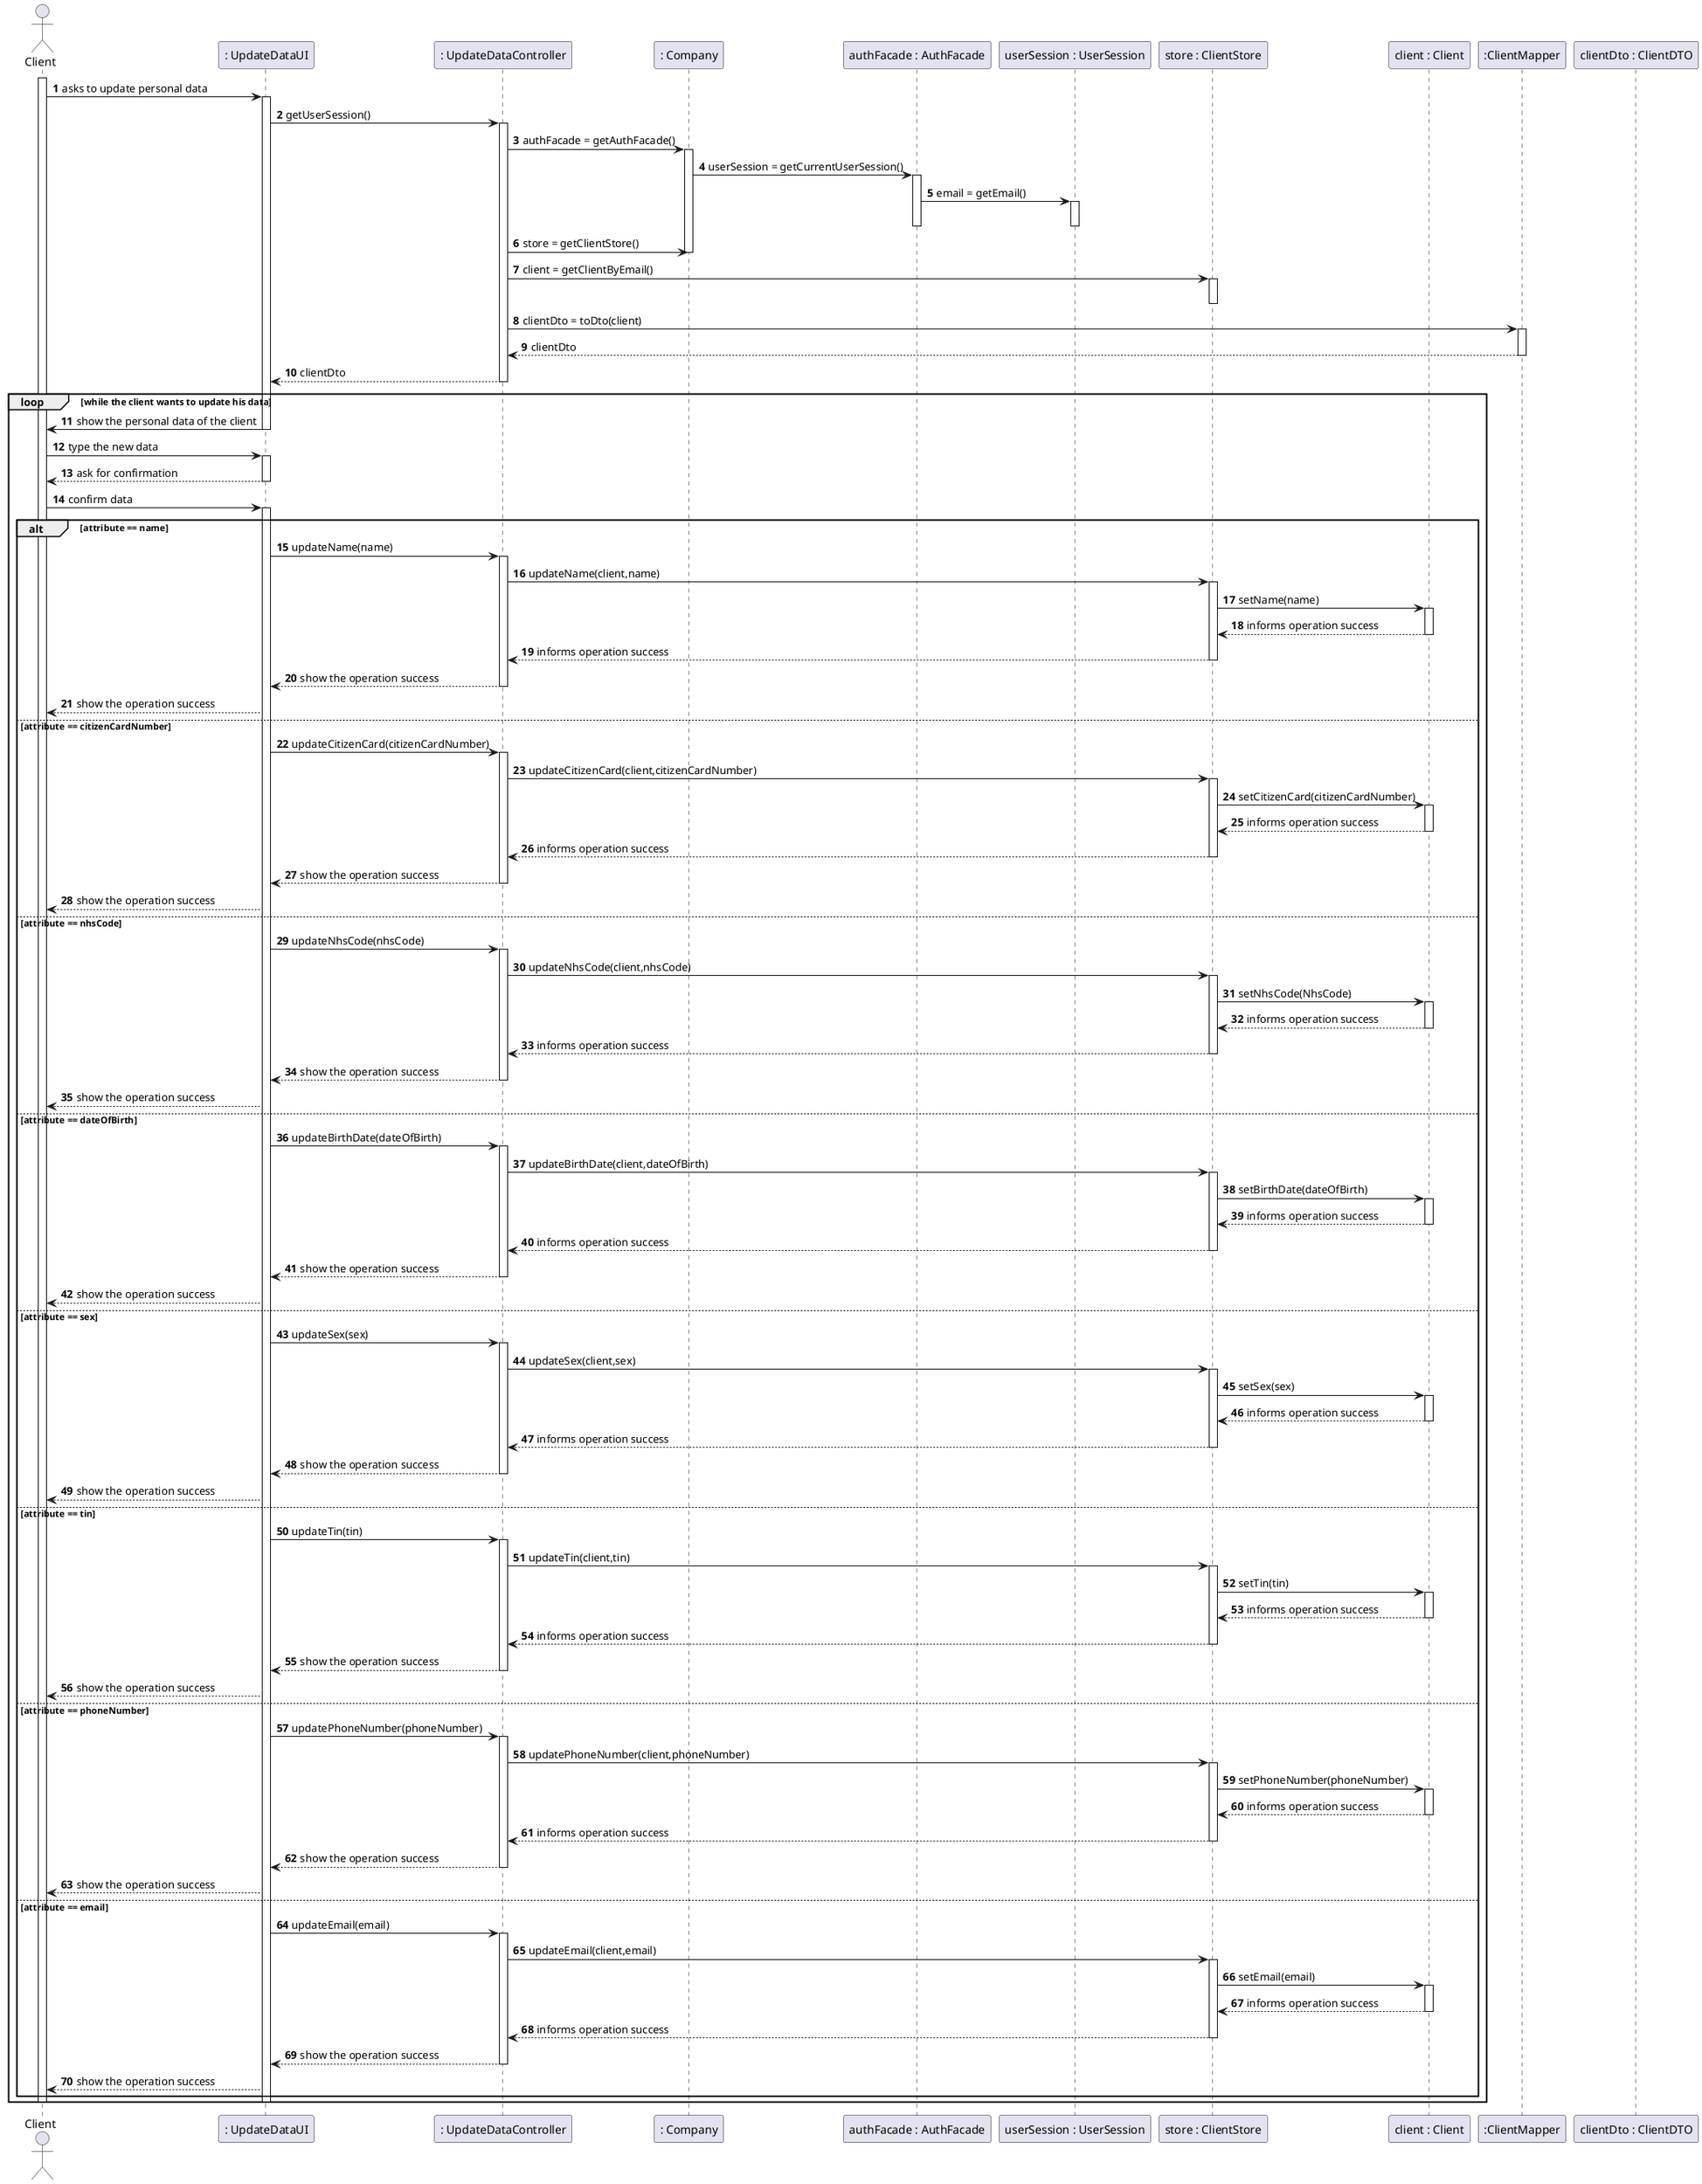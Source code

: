 @startuml
'https://plantuml.com/sequence-diagram

autonumber
actor "Client" as CL

participant ": UpdateDataUI" as UI
participant ": UpdateDataController" as CTRL
participant ": Company" as COMP
participant "authFacade : AuthFacade" as AUTH
participant "userSession : UserSession" as SESSION
participant "store : ClientStore" as STORE
participant "client : Client" as CLIENT
participant ":ClientMapper" as MAPPER
participant "clientDto : ClientDTO" as DTO
activate CL
CL -> UI : asks to update personal data
activate UI
UI -> CTRL : getUserSession()
activate CTRL
CTRL -> COMP : authFacade = getAuthFacade()
activate COMP
COMP->AUTH : userSession = getCurrentUserSession()
activate AUTH
AUTH-> SESSION : email = getEmail()
activate SESSION
deactivate SESSION
deactivate AUTH
CTRL->COMP : store = getClientStore()
deactivate COMP
CTRL->STORE : client = getClientByEmail()
activate STORE
deactivate STORE
CTRL-> MAPPER : clientDto = toDto(client)
activate MAPPER
MAPPER-->CTRL : clientDto
deactivate MAPPER
CTRL-->UI : clientDto
deactivate CTRL

loop while the client wants to update his data
UI -> CL : show the personal data of the client
deactivate UI
CL -> UI : type the new data
activate UI
UI -->CL : ask for confirmation
deactivate UI
CL->UI: confirm data
activate UI
alt attribute == name
UI-> CTRL : updateName(name)
activate CTRL
CTRL -> STORE : updateName(client,name)
activate STORE
STORE -> CLIENT : setName(name)
activate CLIENT
CLIENT --> STORE : informs operation success
deactivate CLIENT
STORE --> CTRL : informs operation success
deactivate STORE
CTRL --> UI : show the operation success
deactivate CTRL
UI-->CL : show the operation success
else attribute == citizenCardNumber
UI-> CTRL : updateCitizenCard(citizenCardNumber)
activate CTRL
CTRL -> STORE : updateCitizenCard(client,citizenCardNumber)
activate STORE
STORE -> CLIENT : setCitizenCard(citizenCardNumber)
activate CLIENT
CLIENT --> STORE : informs operation success
deactivate CLIENT
STORE --> CTRL : informs operation success
deactivate STORE
CTRL --> UI : show the operation success
deactivate CTRL
UI-->CL : show the operation success
else attribute == nhsCode
UI->CTRL : updateNhsCode(nhsCode)
activate CTRL
CTRL -> STORE : updateNhsCode(client,nhsCode)
activate STORE
STORE -> CLIENT : setNhsCode(NhsCode)
activate CLIENT
CLIENT --> STORE : informs operation success
deactivate CLIENT
STORE --> CTRL : informs operation success
deactivate STORE
CTRL --> UI : show the operation success
deactivate CTRL
UI-->CL : show the operation success
else attribute == dateOfBirth
UI-> CTRL : updateBirthDate(dateOfBirth)
activate CTRL
CTRL -> STORE : updateBirthDate(client,dateOfBirth)
activate STORE
STORE -> CLIENT : setBirthDate(dateOfBirth)
activate CLIENT
CLIENT --> STORE : informs operation success
deactivate CLIENT
STORE --> CTRL : informs operation success
deactivate STORE
CTRL --> UI : show the operation success
deactivate CTRL
UI-->CL : show the operation success
else attribute == sex
UI-> CTRL : updateSex(sex)
activate CTRL
CTRL -> STORE : updateSex(client,sex)
activate STORE
STORE -> CLIENT : setSex(sex)
activate CLIENT
CLIENT --> STORE : informs operation success
deactivate CLIENT
STORE --> CTRL : informs operation success
deactivate STORE
CTRL --> UI : show the operation success
deactivate CTRL
UI-->CL : show the operation success
else attribute == tin
UI-> CTRL : updateTin(tin)
activate CTRL
CTRL -> STORE : updateTin(client,tin)
activate STORE
STORE -> CLIENT : setTin(tin)
activate CLIENT
CLIENT --> STORE : informs operation success
deactivate CLIENT
STORE --> CTRL : informs operation success
deactivate STORE
CTRL --> UI : show the operation success
deactivate CTRL
UI-->CL : show the operation success
else attribute == phoneNumber
UI-> CTRL : updatePhoneNumber(phoneNumber)
activate CTRL
CTRL -> STORE : updatePhoneNumber(client,phoneNumber)
activate STORE
STORE -> CLIENT : setPhoneNumber(phoneNumber)
activate CLIENT
CLIENT --> STORE : informs operation success
deactivate CLIENT
STORE --> CTRL : informs operation success
deactivate STORE
CTRL --> UI : show the operation success
deactivate CTRL
UI-->CL : show the operation success
else attribute == email
UI-> CTRL : updateEmail(email)
activate CTRL
CTRL -> STORE : updateEmail(client,email)
activate STORE
STORE -> CLIENT : setEmail(email)
activate CLIENT
CLIENT --> STORE : informs operation success
deactivate CLIENT
STORE --> CTRL : informs operation success
deactivate STORE
CTRL --> UI : show the operation success
deactivate CTRL
UI-->CL : show the operation success
end alt
deactivate UI
deactivate CL
end

@enduml